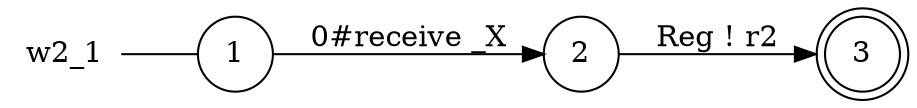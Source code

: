 digraph w2_1 {
	rankdir="LR";
	n_0 [label="w2_1", shape="plaintext"];
	n_1 [id="1", shape=circle, label="1"];
	n_0 -> n_1 [arrowhead=none];
	n_2 [id="3", shape=doublecircle, label="3"];
	n_3 [id="2", shape=circle, label="2"];

	n_3 -> n_2 [id="[$e|0]", label="Reg ! r2"];
	n_1 -> n_3 [id="[$e|1]", label="0#receive _X"];
}
